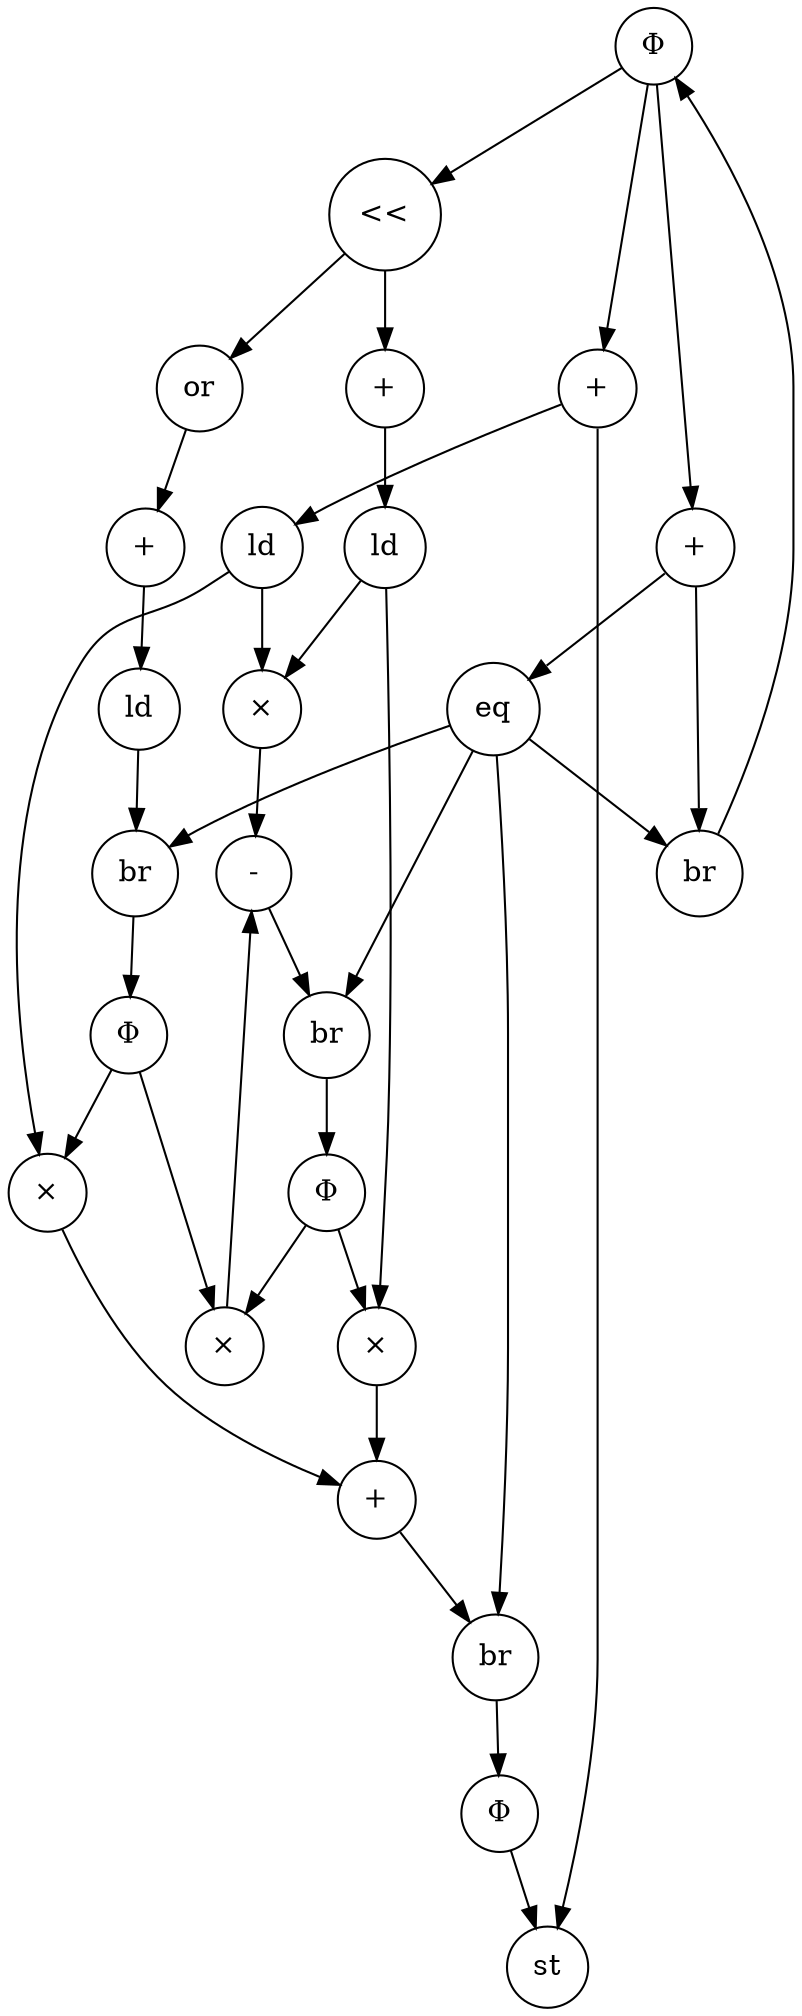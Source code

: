 digraph "DFG for'latnrm' function" {
	Node0phi[shape=circle, label="Φ"];
	Node1phi[shape=circle, label="Φ"];
	Node2phi[shape=circle, label="Φ"];
	Node3phi[shape=circle, label="Φ"];
	Node4shl[shape=circle, label="<<"];
	Node5getelementptr[shape=circle, label="+"];
	Node6load[shape=circle, label="ld"];
	Node7getelementptr[shape=circle, label="+"];
	Node8load[shape=circle, label= "ld"];
	Node9store[shape=circle, label="st"];
	Node10fmul[shape=circle, label="×"];
	Node11fmul[shape=circle, label="×"];
	Node12fsub[shape=circle, label="-"];
	Node13fmul[shape=circle, label="×"];
	Node14fmul[shape=circle, label="×"];
	Node15fadd[shape=circle, label="+"];
	Node16or[shape=circle, label="or"];
	Node17getelementptr[shape=circle, label="+"];
	Node18add[shape=circle, label="+"];
	Node19load[shape=circle, label="ld"];
	Node20icmp[shape=circle, label="eq"];
	Node21br[shape=circle, label="br"];
	Node22br[shape=circle, label="br"];
	Node23br[shape=circle, label="br"];
	Node24br[shape=circle, label="br"];
edge [color=black]
	Node0phi -> Node4shl
	Node4shl -> Node5getelementptr
	Node5getelementptr -> Node6load
	Node0phi -> Node7getelementptr
	Node7getelementptr -> Node8load
	Node3phi -> Node9store
	Node7getelementptr -> Node9store
	Node2phi -> Node10fmul
	Node1phi -> Node10fmul
	Node6load -> Node11fmul
	Node8load -> Node11fmul
	Node10fmul -> Node12fsub
	Node11fmul -> Node12fsub
	Node1phi -> Node13fmul
	Node8load -> Node13fmul
	Node2phi -> Node14fmul
	Node6load -> Node14fmul
	Node14fmul -> Node15fadd
	Node13fmul -> Node15fadd
	Node4shl -> Node16or
	Node16or -> Node17getelementptr
	Node0phi -> Node18add
	Node17getelementptr -> Node19load
	Node18add -> Node20icmp
	Node20icmp -> Node21br
	Node20icmp -> Node22br
	Node20icmp -> Node23br
	Node20icmp -> Node24br
	Node18add -> Node21br
	Node21br -> Node0phi
	Node19load -> Node22br
	Node22br -> Node1phi
	Node12fsub -> Node23br
	Node23br -> Node2phi
	Node15fadd -> Node24br
	Node24br -> Node3phi
}
